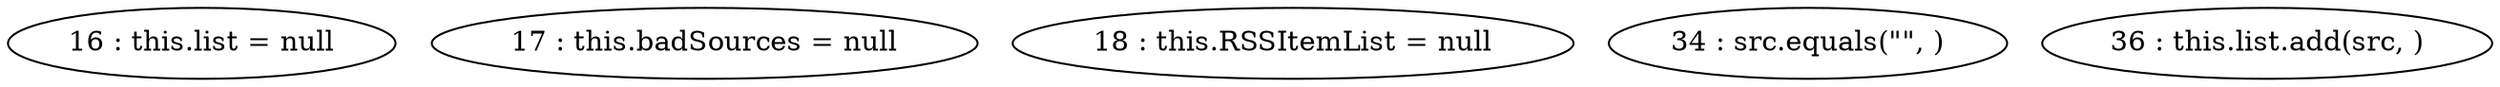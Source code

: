 digraph G {
"16 : this.list = null"
"17 : this.badSources = null"
"18 : this.RSSItemList = null"
"34 : src.equals(\"\", )"
"36 : this.list.add(src, )"
}